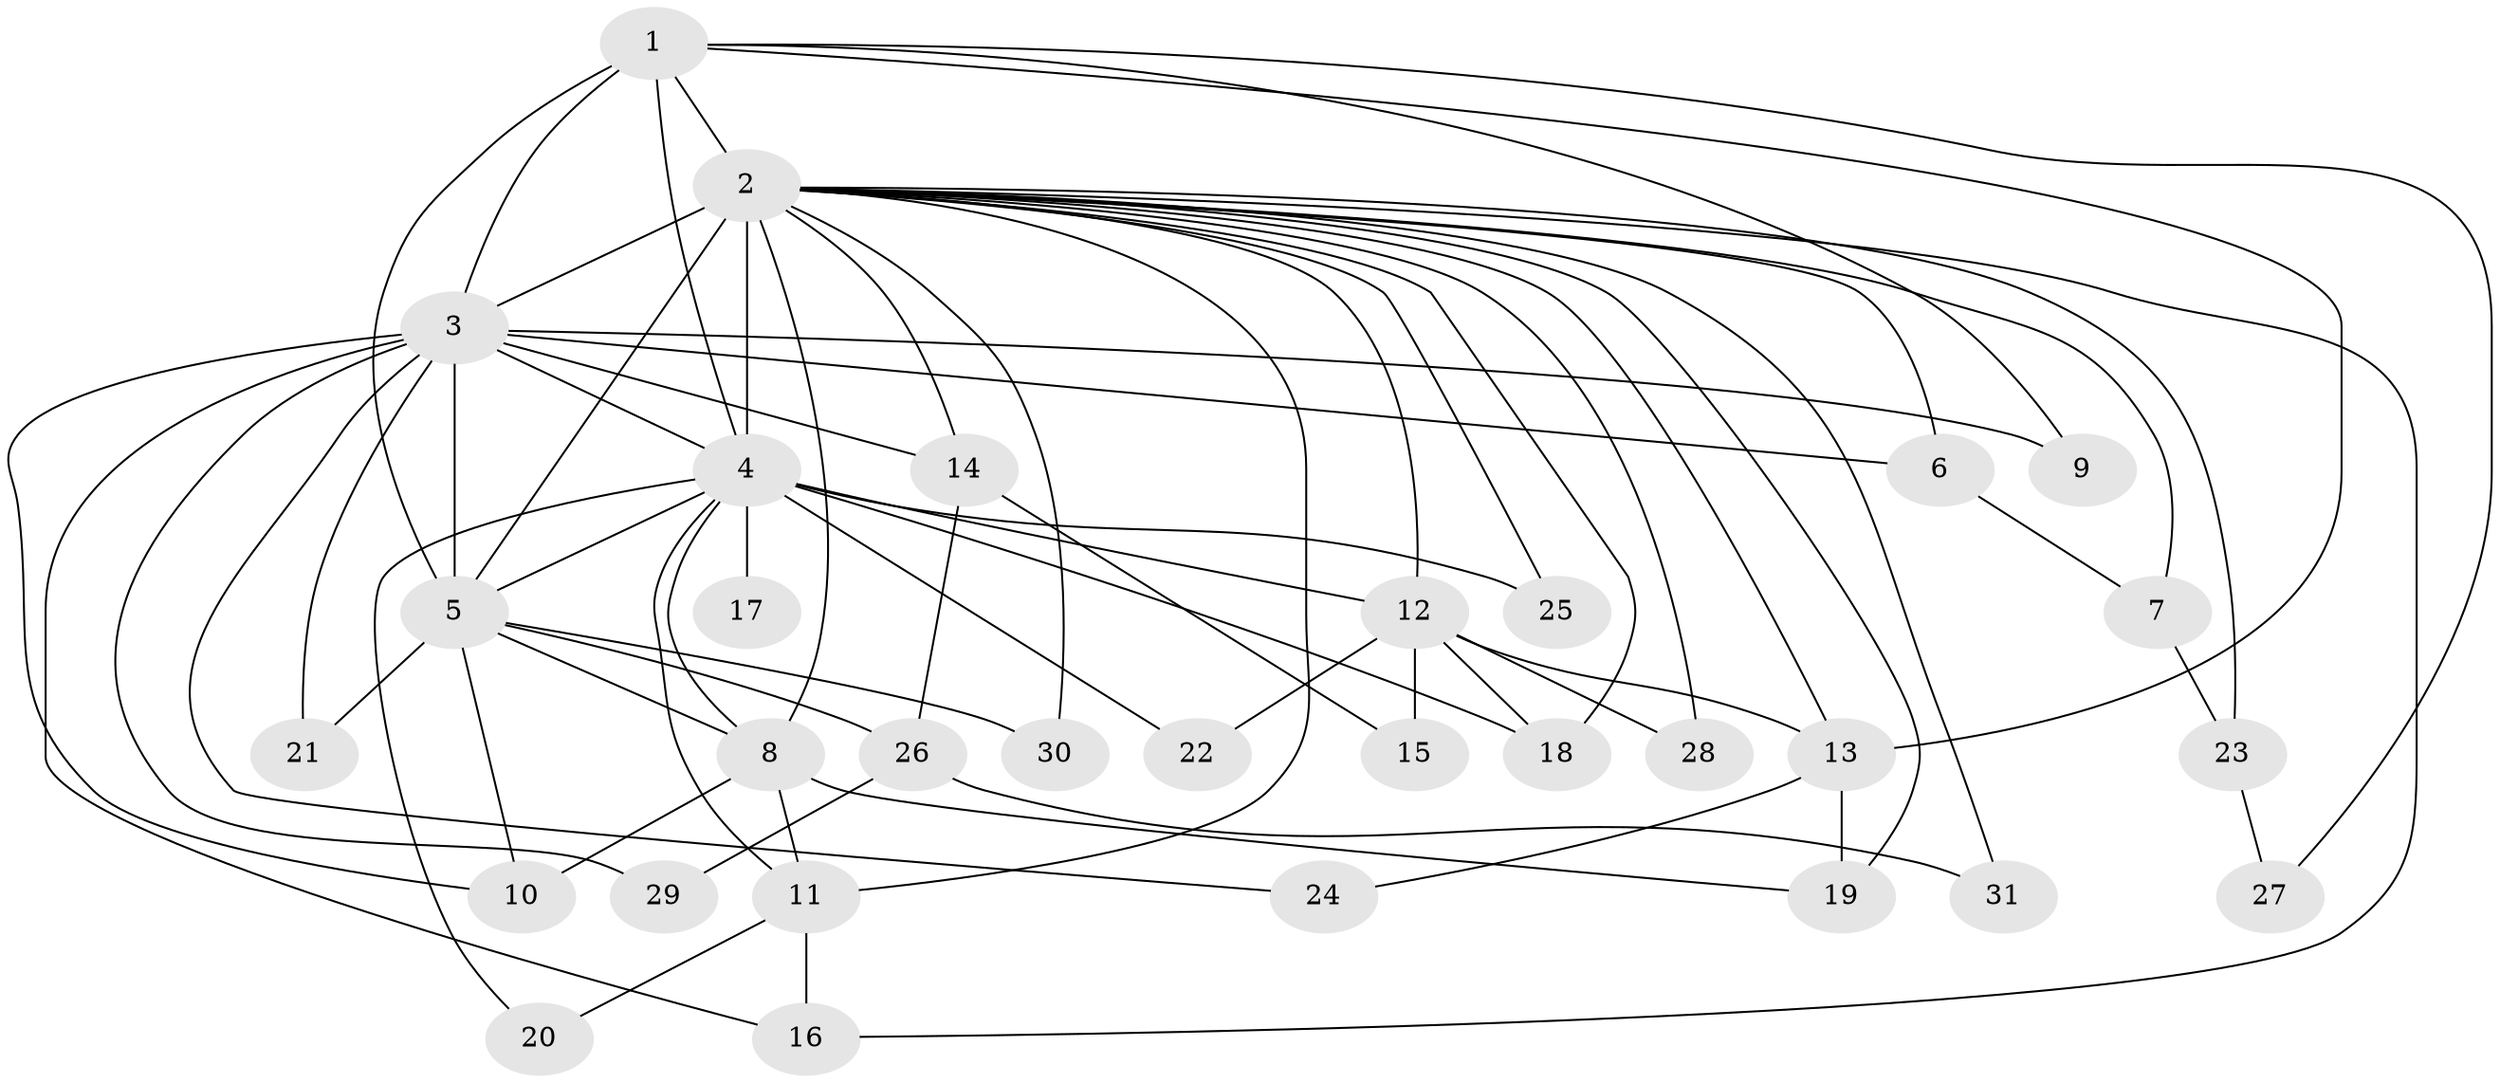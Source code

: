 // original degree distribution, {14: 0.03278688524590164, 15: 0.01639344262295082, 17: 0.03278688524590164, 16: 0.03278688524590164, 20: 0.01639344262295082, 13: 0.01639344262295082, 12: 0.01639344262295082, 4: 0.08196721311475409, 3: 0.18032786885245902, 2: 0.5081967213114754, 8: 0.01639344262295082, 5: 0.01639344262295082, 6: 0.03278688524590164}
// Generated by graph-tools (version 1.1) at 2025/34/03/09/25 02:34:47]
// undirected, 31 vertices, 68 edges
graph export_dot {
graph [start="1"]
  node [color=gray90,style=filled];
  1;
  2;
  3;
  4;
  5;
  6;
  7;
  8;
  9;
  10;
  11;
  12;
  13;
  14;
  15;
  16;
  17;
  18;
  19;
  20;
  21;
  22;
  23;
  24;
  25;
  26;
  27;
  28;
  29;
  30;
  31;
  1 -- 2 [weight=6.0];
  1 -- 3 [weight=4.0];
  1 -- 4 [weight=3.0];
  1 -- 5 [weight=4.0];
  1 -- 9 [weight=1.0];
  1 -- 13 [weight=3.0];
  1 -- 27 [weight=1.0];
  2 -- 3 [weight=6.0];
  2 -- 4 [weight=3.0];
  2 -- 5 [weight=14.0];
  2 -- 6 [weight=2.0];
  2 -- 7 [weight=1.0];
  2 -- 8 [weight=3.0];
  2 -- 11 [weight=4.0];
  2 -- 12 [weight=2.0];
  2 -- 13 [weight=1.0];
  2 -- 14 [weight=2.0];
  2 -- 16 [weight=2.0];
  2 -- 18 [weight=1.0];
  2 -- 19 [weight=1.0];
  2 -- 23 [weight=1.0];
  2 -- 25 [weight=1.0];
  2 -- 28 [weight=1.0];
  2 -- 30 [weight=1.0];
  2 -- 31 [weight=1.0];
  3 -- 4 [weight=2.0];
  3 -- 5 [weight=4.0];
  3 -- 6 [weight=1.0];
  3 -- 9 [weight=1.0];
  3 -- 10 [weight=1.0];
  3 -- 14 [weight=2.0];
  3 -- 16 [weight=2.0];
  3 -- 21 [weight=1.0];
  3 -- 24 [weight=1.0];
  3 -- 29 [weight=1.0];
  4 -- 5 [weight=2.0];
  4 -- 8 [weight=1.0];
  4 -- 11 [weight=1.0];
  4 -- 12 [weight=1.0];
  4 -- 17 [weight=1.0];
  4 -- 18 [weight=1.0];
  4 -- 20 [weight=1.0];
  4 -- 22 [weight=1.0];
  4 -- 25 [weight=1.0];
  5 -- 8 [weight=1.0];
  5 -- 10 [weight=1.0];
  5 -- 21 [weight=1.0];
  5 -- 26 [weight=1.0];
  5 -- 30 [weight=1.0];
  6 -- 7 [weight=1.0];
  7 -- 23 [weight=1.0];
  8 -- 10 [weight=2.0];
  8 -- 11 [weight=3.0];
  8 -- 19 [weight=1.0];
  11 -- 16 [weight=1.0];
  11 -- 20 [weight=1.0];
  12 -- 13 [weight=1.0];
  12 -- 15 [weight=1.0];
  12 -- 18 [weight=1.0];
  12 -- 22 [weight=1.0];
  12 -- 28 [weight=1.0];
  13 -- 19 [weight=1.0];
  13 -- 24 [weight=1.0];
  14 -- 15 [weight=1.0];
  14 -- 26 [weight=1.0];
  23 -- 27 [weight=1.0];
  26 -- 29 [weight=1.0];
  26 -- 31 [weight=1.0];
}
